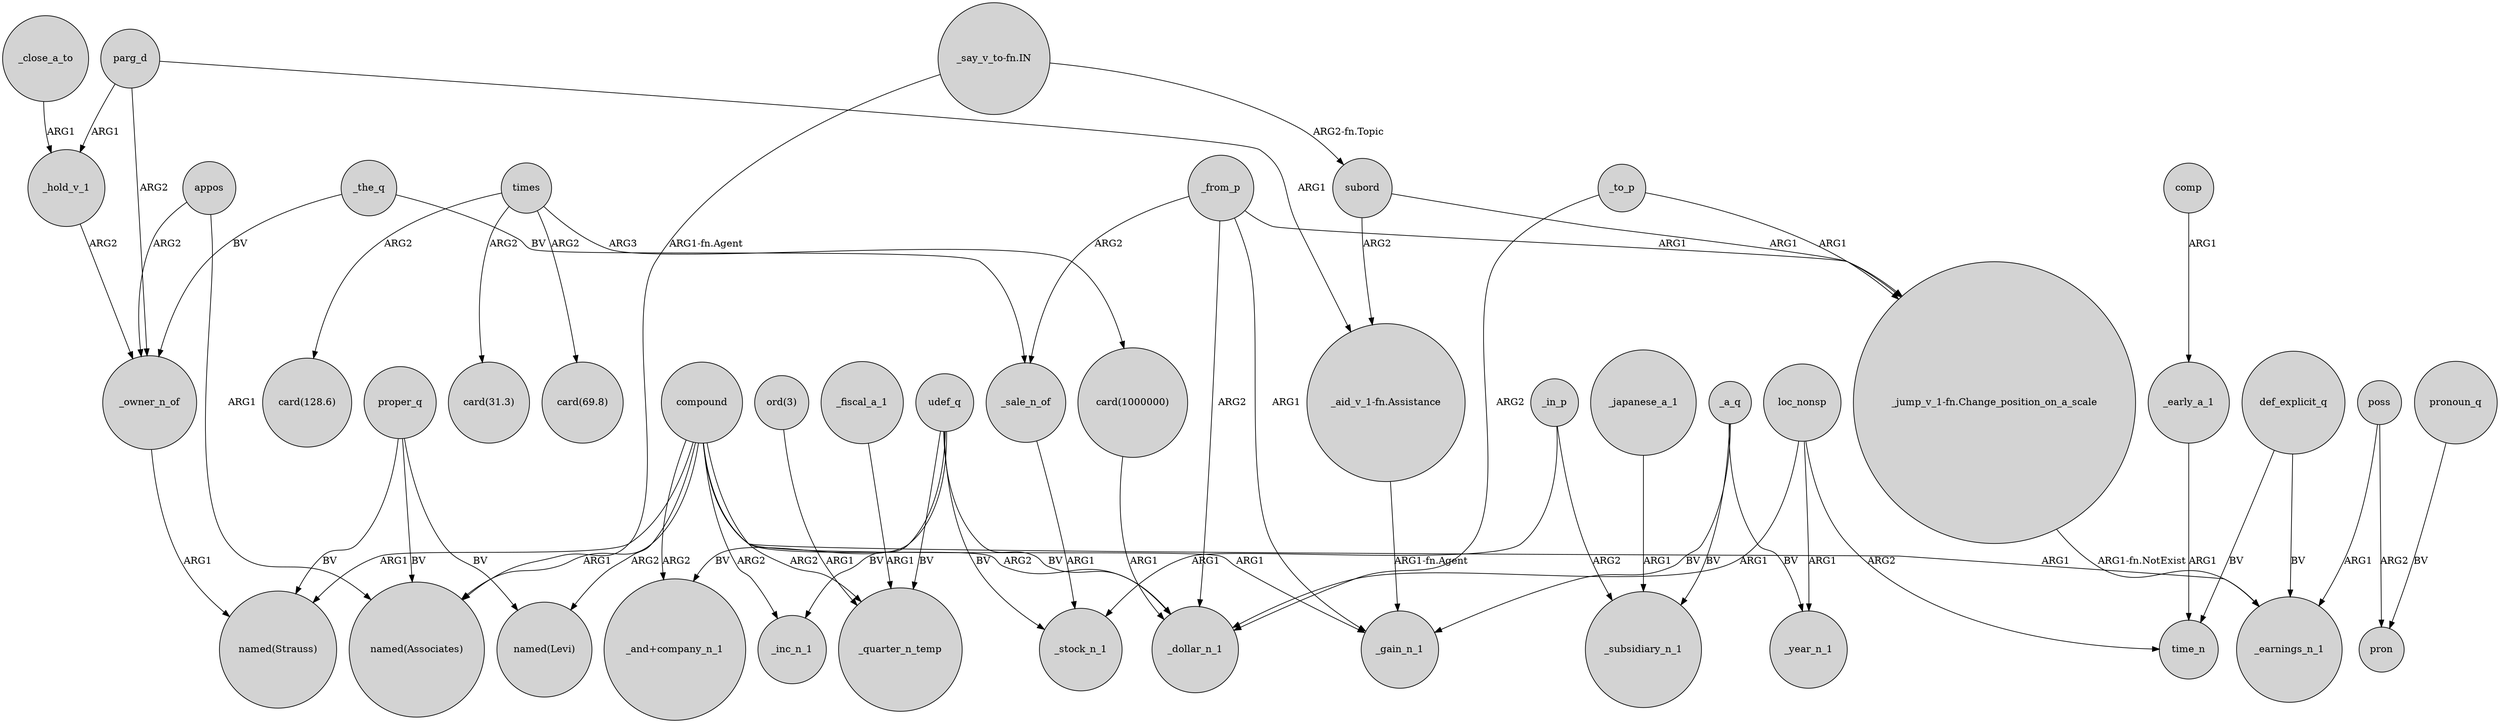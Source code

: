 digraph {
	node [shape=circle style=filled]
	appos -> _owner_n_of [label=ARG2]
	times -> "card(69.8)" [label=ARG2]
	"card(1000000)" -> _dollar_n_1 [label=ARG1]
	compound -> _quarter_n_temp [label=ARG2]
	"_jump_v_1-fn.Change_position_on_a_scale" -> _earnings_n_1 [label="ARG1-fn.NotExist"]
	subord -> "_jump_v_1-fn.Change_position_on_a_scale" [label=ARG1]
	udef_q -> _inc_n_1 [label=BV]
	_to_p -> _dollar_n_1 [label=ARG2]
	"_aid_v_1-fn.Assistance" -> _gain_n_1 [label="ARG1-fn.Agent"]
	poss -> pron [label=ARG2]
	parg_d -> "_aid_v_1-fn.Assistance" [label=ARG1]
	_in_p -> _subsidiary_n_1 [label=ARG2]
	_sale_n_of -> _stock_n_1 [label=ARG1]
	def_explicit_q -> time_n [label=BV]
	proper_q -> "named(Levi)" [label=BV]
	_to_p -> "_jump_v_1-fn.Change_position_on_a_scale" [label=ARG1]
	subord -> "_aid_v_1-fn.Assistance" [label=ARG2]
	loc_nonsp -> _year_n_1 [label=ARG1]
	appos -> "named(Associates)" [label=ARG1]
	_close_a_to -> _hold_v_1 [label=ARG1]
	_from_p -> _sale_n_of [label=ARG2]
	compound -> _earnings_n_1 [label=ARG1]
	_hold_v_1 -> _owner_n_of [label=ARG2]
	_from_p -> _gain_n_1 [label=ARG1]
	parg_d -> _hold_v_1 [label=ARG1]
	loc_nonsp -> time_n [label=ARG2]
	_a_q -> _subsidiary_n_1 [label=BV]
	compound -> "named(Levi)" [label=ARG2]
	pronoun_q -> pron [label=BV]
	proper_q -> "named(Strauss)" [label=BV]
	udef_q -> _stock_n_1 [label=BV]
	"ord(3)" -> _quarter_n_temp [label=ARG1]
	_the_q -> _sale_n_of [label=BV]
	compound -> "named(Strauss)" [label=ARG1]
	compound -> "_and+company_n_1" [label=ARG2]
	_fiscal_a_1 -> _quarter_n_temp [label=ARG1]
	times -> "card(1000000)" [label=ARG3]
	times -> "card(31.3)" [label=ARG2]
	_the_q -> _owner_n_of [label=BV]
	_a_q -> _gain_n_1 [label=BV]
	_in_p -> _stock_n_1 [label=ARG1]
	_japanese_a_1 -> _subsidiary_n_1 [label=ARG1]
	"_say_v_to-fn.IN" -> subord [label="ARG2-fn.Topic"]
	poss -> _earnings_n_1 [label=ARG1]
	compound -> _gain_n_1 [label=ARG1]
	_early_a_1 -> time_n [label=ARG1]
	"_say_v_to-fn.IN" -> "named(Associates)" [label="ARG1-fn.Agent"]
	compound -> "named(Associates)" [label=ARG1]
	udef_q -> "_and+company_n_1" [label=BV]
	_owner_n_of -> "named(Strauss)" [label=ARG1]
	_from_p -> "_jump_v_1-fn.Change_position_on_a_scale" [label=ARG1]
	_a_q -> _year_n_1 [label=BV]
	def_explicit_q -> _earnings_n_1 [label=BV]
	proper_q -> "named(Associates)" [label=BV]
	udef_q -> _quarter_n_temp [label=BV]
	times -> "card(128.6)" [label=ARG2]
	_from_p -> _dollar_n_1 [label=ARG2]
	loc_nonsp -> _dollar_n_1 [label=ARG1]
	compound -> _dollar_n_1 [label=ARG2]
	compound -> _inc_n_1 [label=ARG2]
	comp -> _early_a_1 [label=ARG1]
	udef_q -> _dollar_n_1 [label=BV]
	parg_d -> _owner_n_of [label=ARG2]
}

